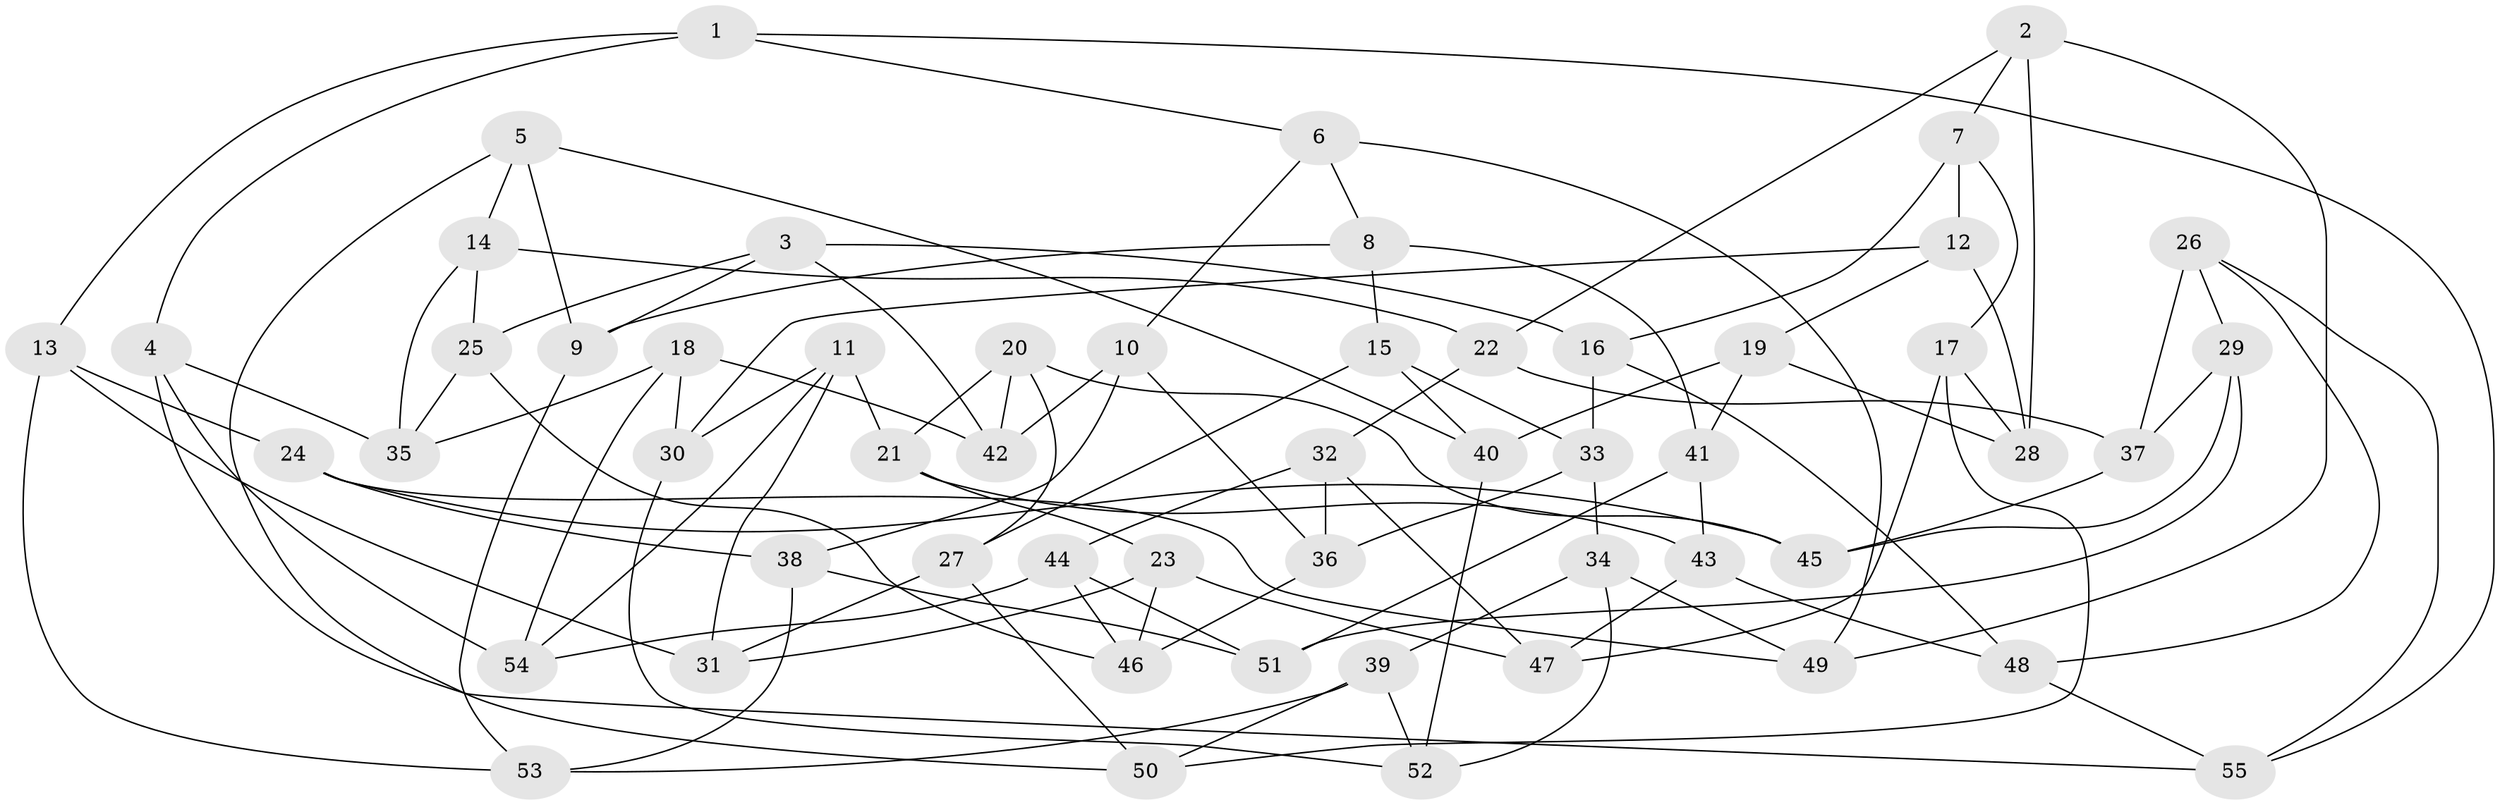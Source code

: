 // coarse degree distribution, {7: 0.030303030303030304, 10: 0.030303030303030304, 4: 0.6060606060606061, 6: 0.24242424242424243, 5: 0.09090909090909091}
// Generated by graph-tools (version 1.1) at 2025/20/03/04/25 18:20:32]
// undirected, 55 vertices, 110 edges
graph export_dot {
graph [start="1"]
  node [color=gray90,style=filled];
  1;
  2;
  3;
  4;
  5;
  6;
  7;
  8;
  9;
  10;
  11;
  12;
  13;
  14;
  15;
  16;
  17;
  18;
  19;
  20;
  21;
  22;
  23;
  24;
  25;
  26;
  27;
  28;
  29;
  30;
  31;
  32;
  33;
  34;
  35;
  36;
  37;
  38;
  39;
  40;
  41;
  42;
  43;
  44;
  45;
  46;
  47;
  48;
  49;
  50;
  51;
  52;
  53;
  54;
  55;
  1 -- 6;
  1 -- 4;
  1 -- 55;
  1 -- 13;
  2 -- 7;
  2 -- 28;
  2 -- 49;
  2 -- 22;
  3 -- 16;
  3 -- 9;
  3 -- 42;
  3 -- 25;
  4 -- 55;
  4 -- 35;
  4 -- 54;
  5 -- 50;
  5 -- 14;
  5 -- 9;
  5 -- 40;
  6 -- 49;
  6 -- 8;
  6 -- 10;
  7 -- 16;
  7 -- 12;
  7 -- 17;
  8 -- 41;
  8 -- 15;
  8 -- 9;
  9 -- 53;
  10 -- 36;
  10 -- 38;
  10 -- 42;
  11 -- 21;
  11 -- 31;
  11 -- 54;
  11 -- 30;
  12 -- 28;
  12 -- 30;
  12 -- 19;
  13 -- 24;
  13 -- 53;
  13 -- 31;
  14 -- 22;
  14 -- 35;
  14 -- 25;
  15 -- 33;
  15 -- 40;
  15 -- 27;
  16 -- 48;
  16 -- 33;
  17 -- 47;
  17 -- 50;
  17 -- 28;
  18 -- 35;
  18 -- 42;
  18 -- 30;
  18 -- 54;
  19 -- 41;
  19 -- 40;
  19 -- 28;
  20 -- 42;
  20 -- 45;
  20 -- 27;
  20 -- 21;
  21 -- 43;
  21 -- 23;
  22 -- 37;
  22 -- 32;
  23 -- 46;
  23 -- 31;
  23 -- 47;
  24 -- 45;
  24 -- 49;
  24 -- 38;
  25 -- 46;
  25 -- 35;
  26 -- 55;
  26 -- 29;
  26 -- 37;
  26 -- 48;
  27 -- 50;
  27 -- 31;
  29 -- 51;
  29 -- 45;
  29 -- 37;
  30 -- 52;
  32 -- 47;
  32 -- 36;
  32 -- 44;
  33 -- 36;
  33 -- 34;
  34 -- 49;
  34 -- 39;
  34 -- 52;
  36 -- 46;
  37 -- 45;
  38 -- 53;
  38 -- 51;
  39 -- 50;
  39 -- 53;
  39 -- 52;
  40 -- 52;
  41 -- 51;
  41 -- 43;
  43 -- 47;
  43 -- 48;
  44 -- 54;
  44 -- 46;
  44 -- 51;
  48 -- 55;
}
